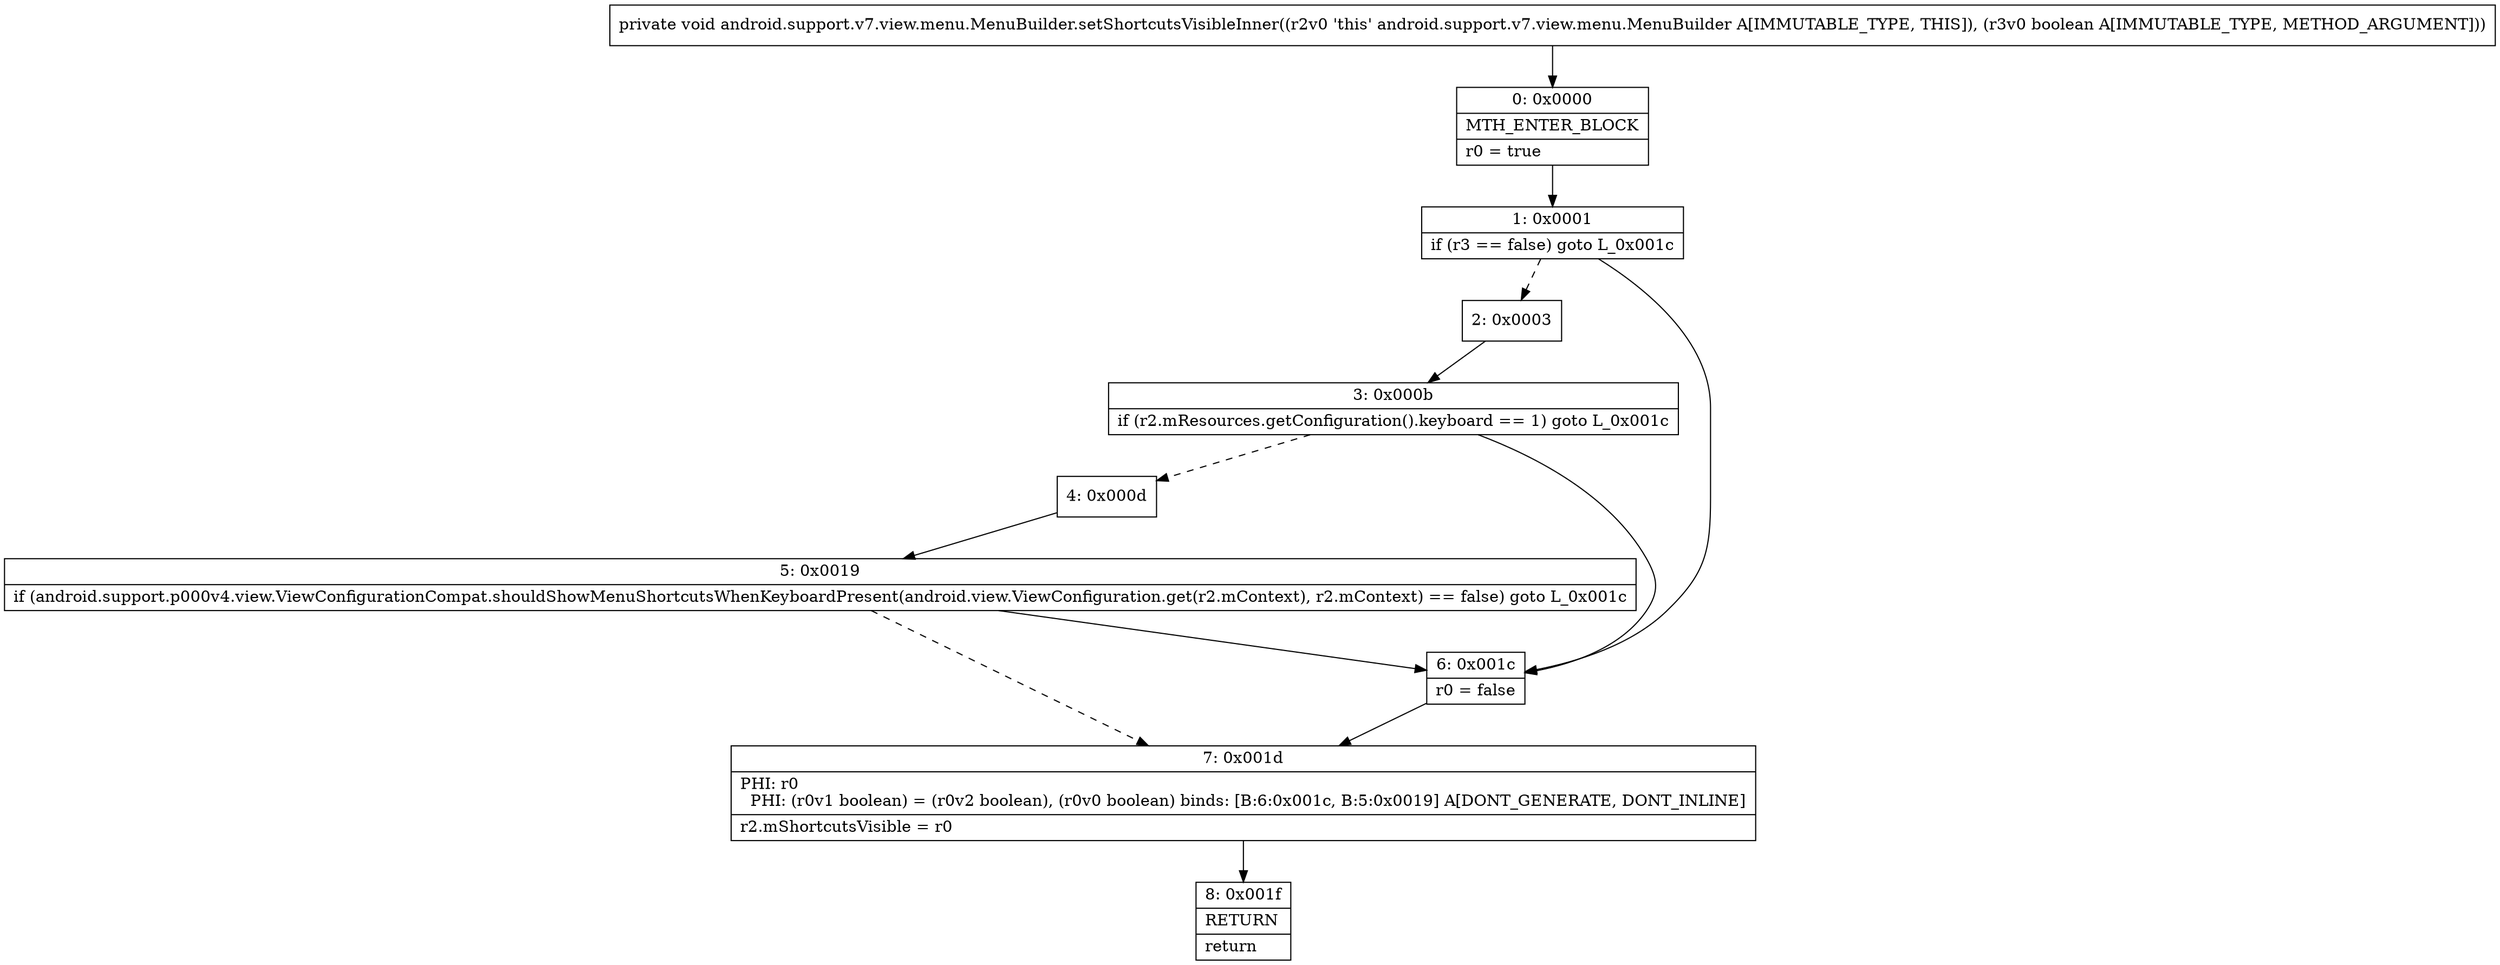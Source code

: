 digraph "CFG forandroid.support.v7.view.menu.MenuBuilder.setShortcutsVisibleInner(Z)V" {
Node_0 [shape=record,label="{0\:\ 0x0000|MTH_ENTER_BLOCK\l|r0 = true\l}"];
Node_1 [shape=record,label="{1\:\ 0x0001|if (r3 == false) goto L_0x001c\l}"];
Node_2 [shape=record,label="{2\:\ 0x0003}"];
Node_3 [shape=record,label="{3\:\ 0x000b|if (r2.mResources.getConfiguration().keyboard == 1) goto L_0x001c\l}"];
Node_4 [shape=record,label="{4\:\ 0x000d}"];
Node_5 [shape=record,label="{5\:\ 0x0019|if (android.support.p000v4.view.ViewConfigurationCompat.shouldShowMenuShortcutsWhenKeyboardPresent(android.view.ViewConfiguration.get(r2.mContext), r2.mContext) == false) goto L_0x001c\l}"];
Node_6 [shape=record,label="{6\:\ 0x001c|r0 = false\l}"];
Node_7 [shape=record,label="{7\:\ 0x001d|PHI: r0 \l  PHI: (r0v1 boolean) = (r0v2 boolean), (r0v0 boolean) binds: [B:6:0x001c, B:5:0x0019] A[DONT_GENERATE, DONT_INLINE]\l|r2.mShortcutsVisible = r0\l}"];
Node_8 [shape=record,label="{8\:\ 0x001f|RETURN\l|return\l}"];
MethodNode[shape=record,label="{private void android.support.v7.view.menu.MenuBuilder.setShortcutsVisibleInner((r2v0 'this' android.support.v7.view.menu.MenuBuilder A[IMMUTABLE_TYPE, THIS]), (r3v0 boolean A[IMMUTABLE_TYPE, METHOD_ARGUMENT])) }"];
MethodNode -> Node_0;
Node_0 -> Node_1;
Node_1 -> Node_2[style=dashed];
Node_1 -> Node_6;
Node_2 -> Node_3;
Node_3 -> Node_4[style=dashed];
Node_3 -> Node_6;
Node_4 -> Node_5;
Node_5 -> Node_6;
Node_5 -> Node_7[style=dashed];
Node_6 -> Node_7;
Node_7 -> Node_8;
}

